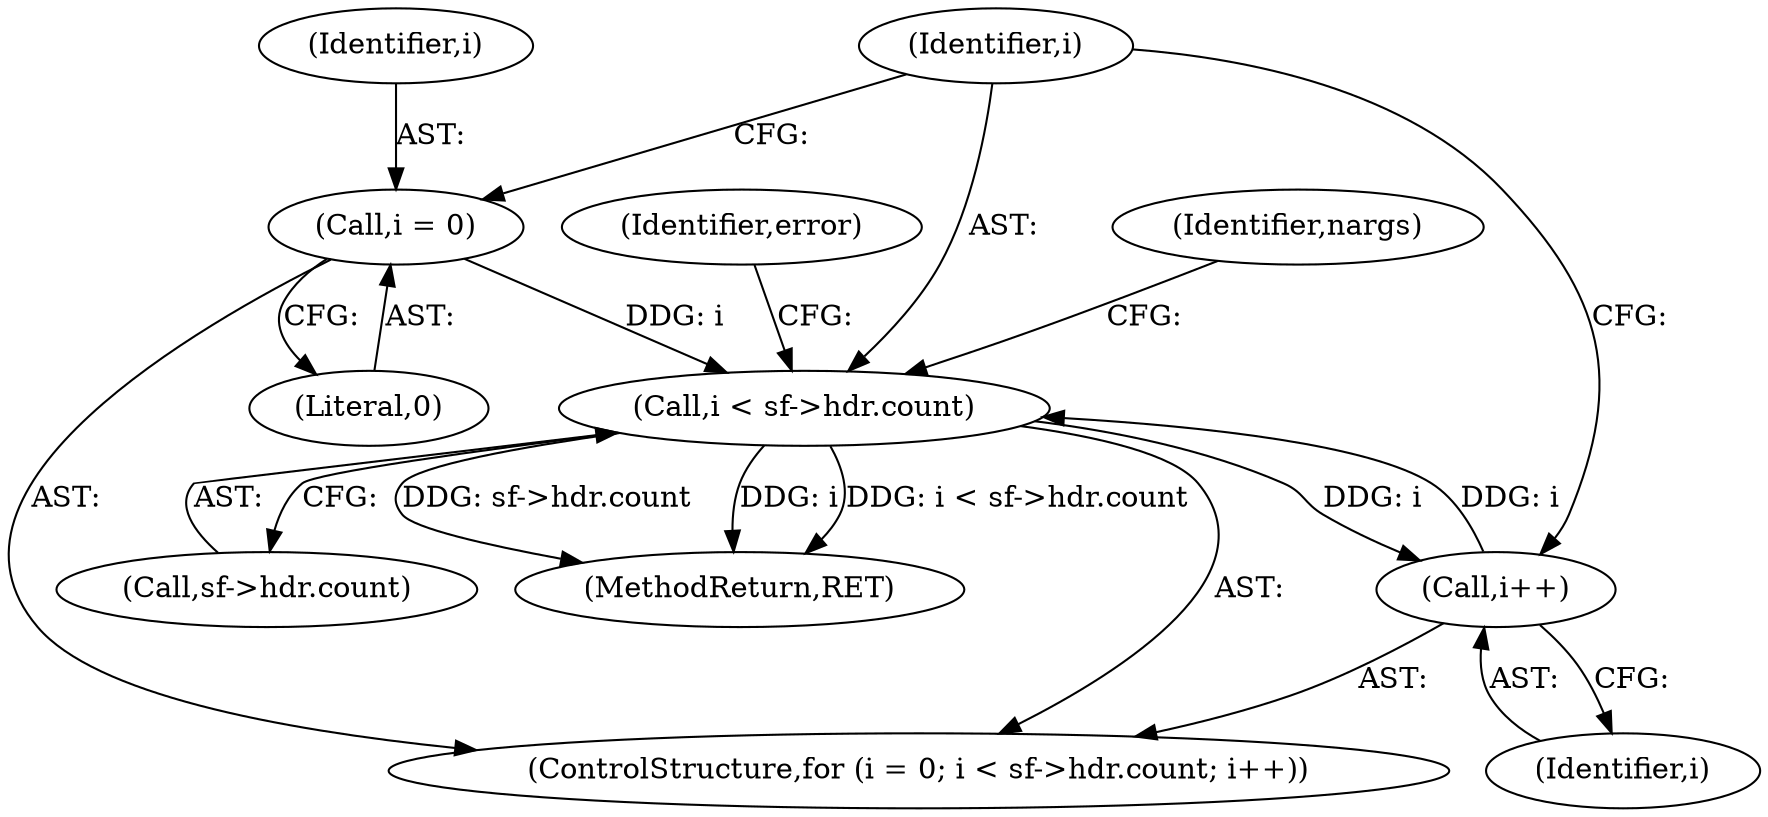 digraph "0_linux_bb3d48dcf86a97dc25fe9fc2c11938e19cb4399a@pointer" {
"1000320" [label="(Call,i < sf->hdr.count)"];
"1000317" [label="(Call,i = 0)"];
"1000327" [label="(Call,i++)"];
"1000320" [label="(Call,i < sf->hdr.count)"];
"1000317" [label="(Call,i = 0)"];
"1000322" [label="(Call,sf->hdr.count)"];
"1000332" [label="(Identifier,nargs)"];
"1000423" [label="(MethodReturn,RET)"];
"1000321" [label="(Identifier,i)"];
"1000412" [label="(Identifier,error)"];
"1000327" [label="(Call,i++)"];
"1000320" [label="(Call,i < sf->hdr.count)"];
"1000316" [label="(ControlStructure,for (i = 0; i < sf->hdr.count; i++))"];
"1000319" [label="(Literal,0)"];
"1000328" [label="(Identifier,i)"];
"1000318" [label="(Identifier,i)"];
"1000320" -> "1000316"  [label="AST: "];
"1000320" -> "1000322"  [label="CFG: "];
"1000321" -> "1000320"  [label="AST: "];
"1000322" -> "1000320"  [label="AST: "];
"1000332" -> "1000320"  [label="CFG: "];
"1000412" -> "1000320"  [label="CFG: "];
"1000320" -> "1000423"  [label="DDG: sf->hdr.count"];
"1000320" -> "1000423"  [label="DDG: i"];
"1000320" -> "1000423"  [label="DDG: i < sf->hdr.count"];
"1000317" -> "1000320"  [label="DDG: i"];
"1000327" -> "1000320"  [label="DDG: i"];
"1000320" -> "1000327"  [label="DDG: i"];
"1000317" -> "1000316"  [label="AST: "];
"1000317" -> "1000319"  [label="CFG: "];
"1000318" -> "1000317"  [label="AST: "];
"1000319" -> "1000317"  [label="AST: "];
"1000321" -> "1000317"  [label="CFG: "];
"1000327" -> "1000316"  [label="AST: "];
"1000327" -> "1000328"  [label="CFG: "];
"1000328" -> "1000327"  [label="AST: "];
"1000321" -> "1000327"  [label="CFG: "];
}

